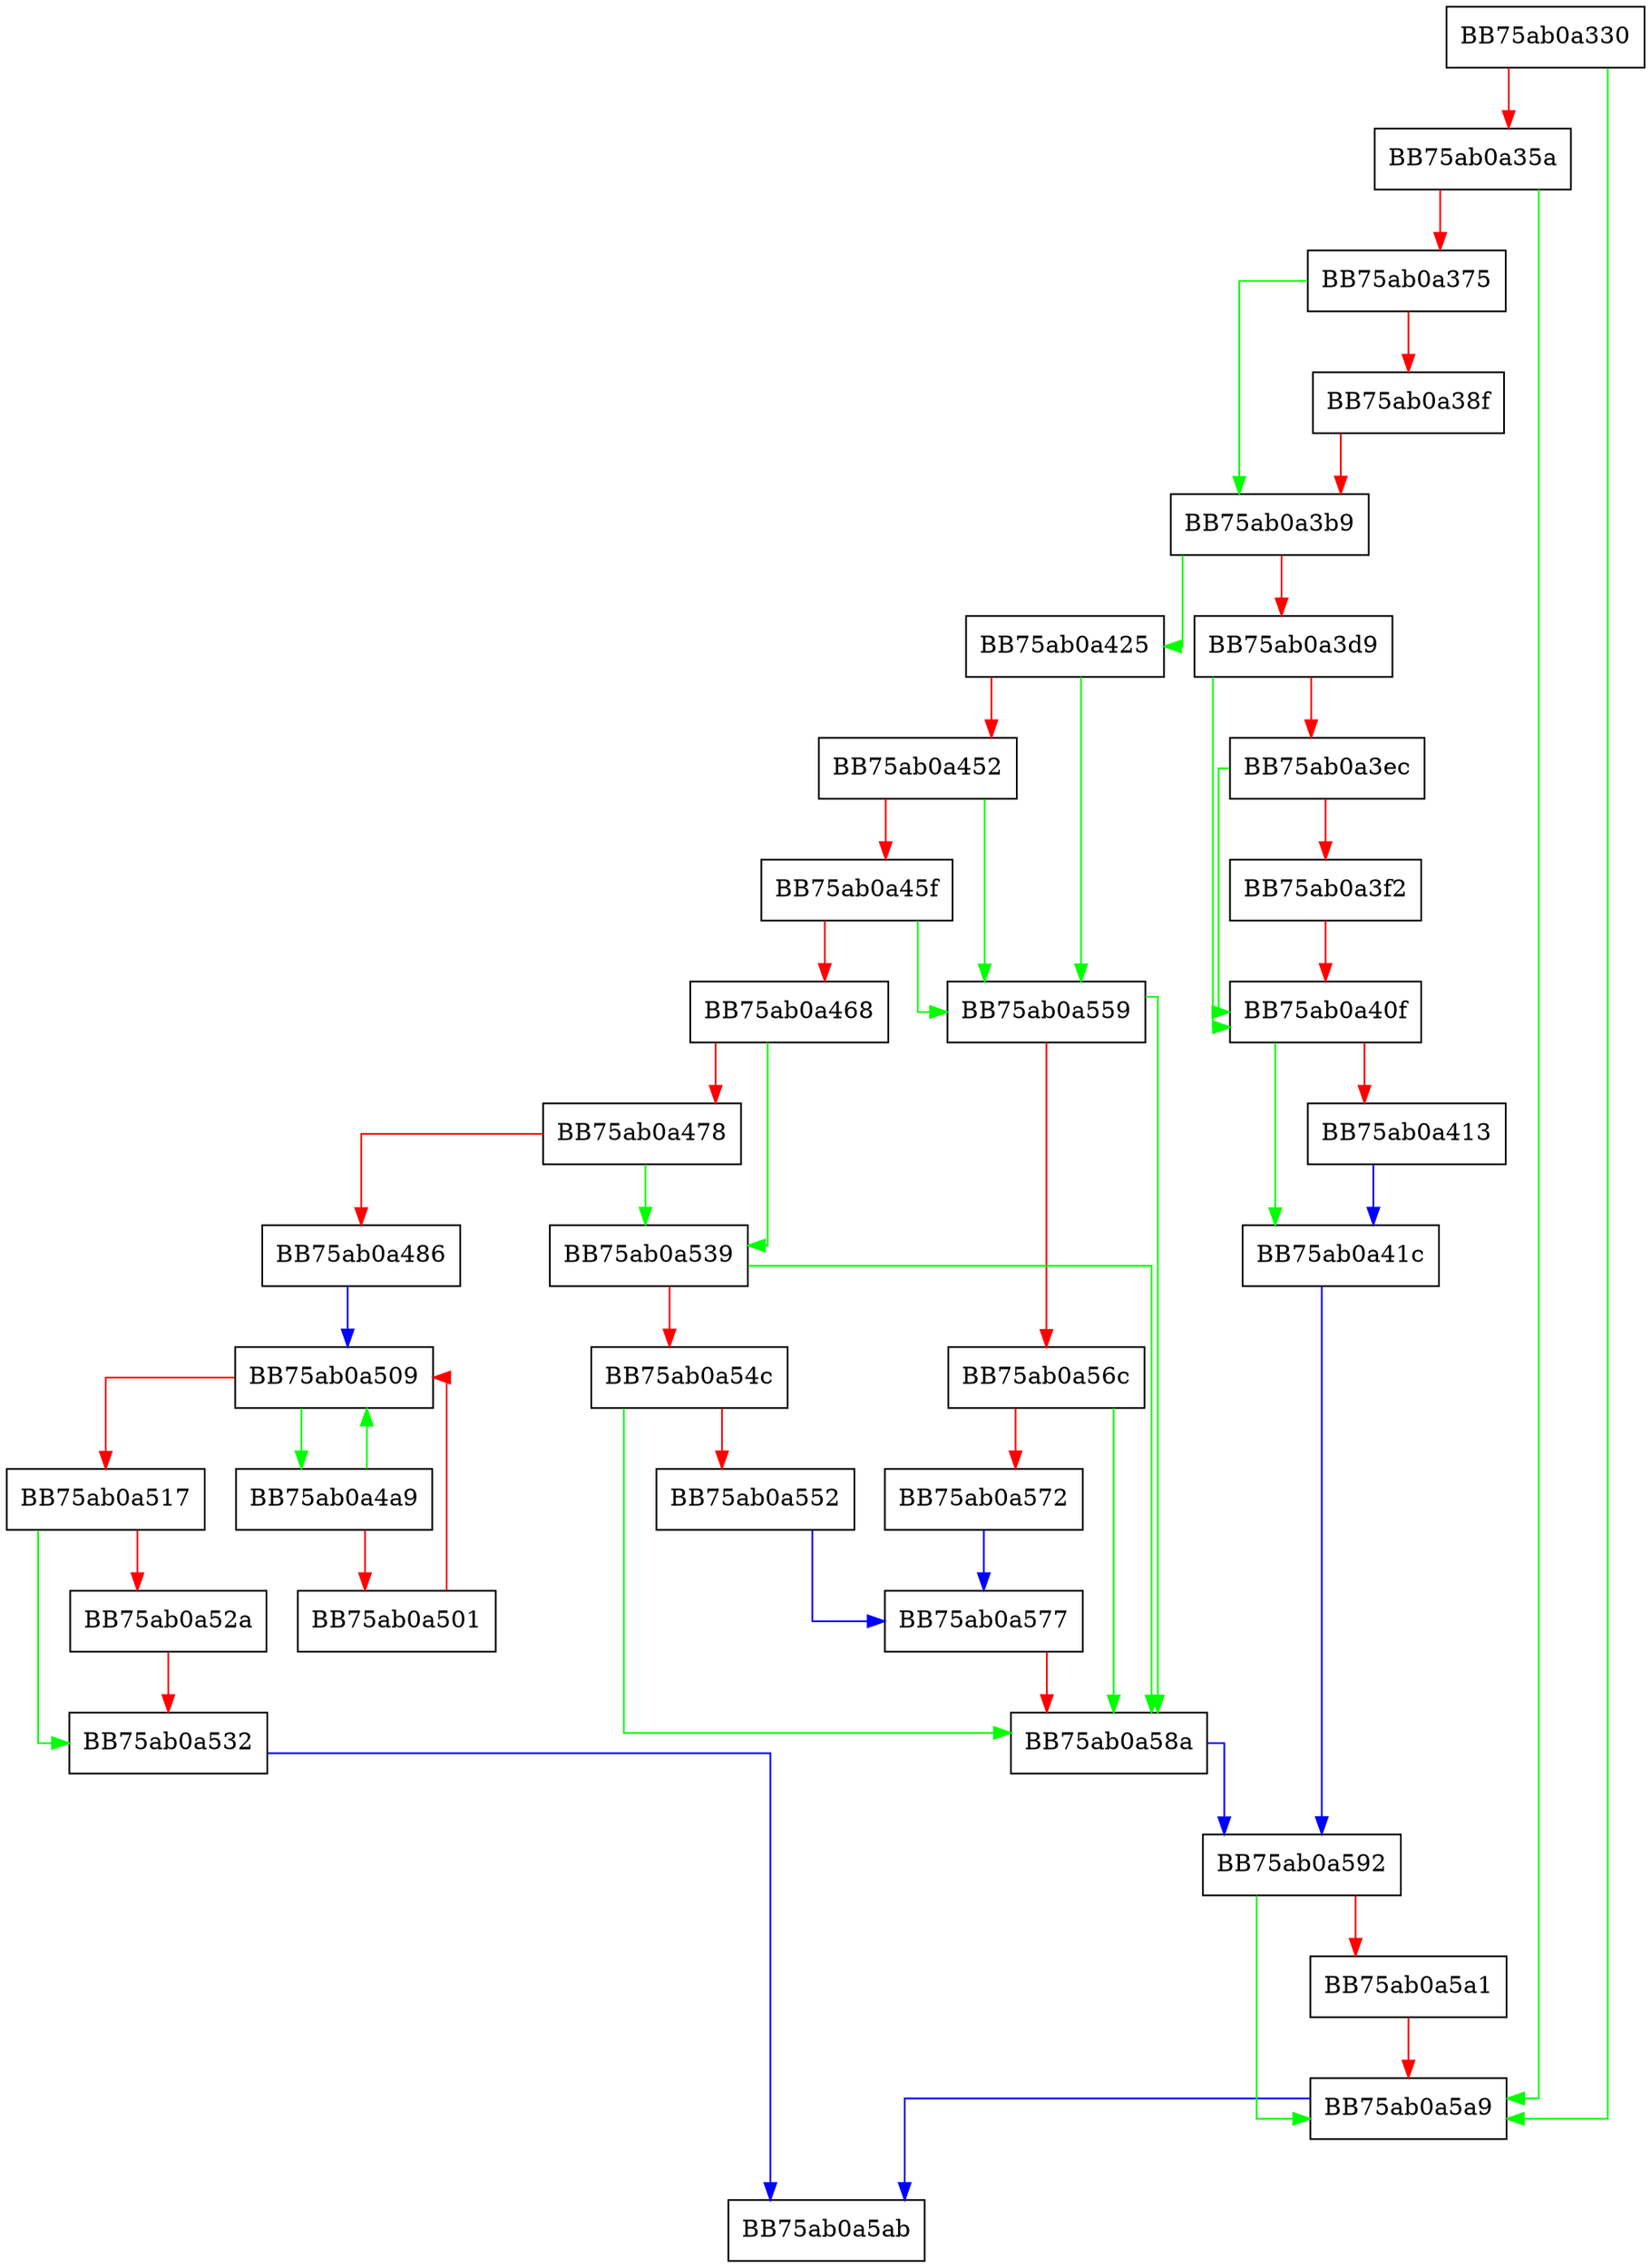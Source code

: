 digraph GetRegValueAsMultiString {
  node [shape="box"];
  graph [splines=ortho];
  BB75ab0a330 -> BB75ab0a5a9 [color="green"];
  BB75ab0a330 -> BB75ab0a35a [color="red"];
  BB75ab0a35a -> BB75ab0a5a9 [color="green"];
  BB75ab0a35a -> BB75ab0a375 [color="red"];
  BB75ab0a375 -> BB75ab0a3b9 [color="green"];
  BB75ab0a375 -> BB75ab0a38f [color="red"];
  BB75ab0a38f -> BB75ab0a3b9 [color="red"];
  BB75ab0a3b9 -> BB75ab0a425 [color="green"];
  BB75ab0a3b9 -> BB75ab0a3d9 [color="red"];
  BB75ab0a3d9 -> BB75ab0a40f [color="green"];
  BB75ab0a3d9 -> BB75ab0a3ec [color="red"];
  BB75ab0a3ec -> BB75ab0a40f [color="green"];
  BB75ab0a3ec -> BB75ab0a3f2 [color="red"];
  BB75ab0a3f2 -> BB75ab0a40f [color="red"];
  BB75ab0a40f -> BB75ab0a41c [color="green"];
  BB75ab0a40f -> BB75ab0a413 [color="red"];
  BB75ab0a413 -> BB75ab0a41c [color="blue"];
  BB75ab0a41c -> BB75ab0a592 [color="blue"];
  BB75ab0a425 -> BB75ab0a559 [color="green"];
  BB75ab0a425 -> BB75ab0a452 [color="red"];
  BB75ab0a452 -> BB75ab0a559 [color="green"];
  BB75ab0a452 -> BB75ab0a45f [color="red"];
  BB75ab0a45f -> BB75ab0a559 [color="green"];
  BB75ab0a45f -> BB75ab0a468 [color="red"];
  BB75ab0a468 -> BB75ab0a539 [color="green"];
  BB75ab0a468 -> BB75ab0a478 [color="red"];
  BB75ab0a478 -> BB75ab0a539 [color="green"];
  BB75ab0a478 -> BB75ab0a486 [color="red"];
  BB75ab0a486 -> BB75ab0a509 [color="blue"];
  BB75ab0a4a9 -> BB75ab0a509 [color="green"];
  BB75ab0a4a9 -> BB75ab0a501 [color="red"];
  BB75ab0a501 -> BB75ab0a509 [color="red"];
  BB75ab0a509 -> BB75ab0a4a9 [color="green"];
  BB75ab0a509 -> BB75ab0a517 [color="red"];
  BB75ab0a517 -> BB75ab0a532 [color="green"];
  BB75ab0a517 -> BB75ab0a52a [color="red"];
  BB75ab0a52a -> BB75ab0a532 [color="red"];
  BB75ab0a532 -> BB75ab0a5ab [color="blue"];
  BB75ab0a539 -> BB75ab0a58a [color="green"];
  BB75ab0a539 -> BB75ab0a54c [color="red"];
  BB75ab0a54c -> BB75ab0a58a [color="green"];
  BB75ab0a54c -> BB75ab0a552 [color="red"];
  BB75ab0a552 -> BB75ab0a577 [color="blue"];
  BB75ab0a559 -> BB75ab0a58a [color="green"];
  BB75ab0a559 -> BB75ab0a56c [color="red"];
  BB75ab0a56c -> BB75ab0a58a [color="green"];
  BB75ab0a56c -> BB75ab0a572 [color="red"];
  BB75ab0a572 -> BB75ab0a577 [color="blue"];
  BB75ab0a577 -> BB75ab0a58a [color="red"];
  BB75ab0a58a -> BB75ab0a592 [color="blue"];
  BB75ab0a592 -> BB75ab0a5a9 [color="green"];
  BB75ab0a592 -> BB75ab0a5a1 [color="red"];
  BB75ab0a5a1 -> BB75ab0a5a9 [color="red"];
  BB75ab0a5a9 -> BB75ab0a5ab [color="blue"];
}